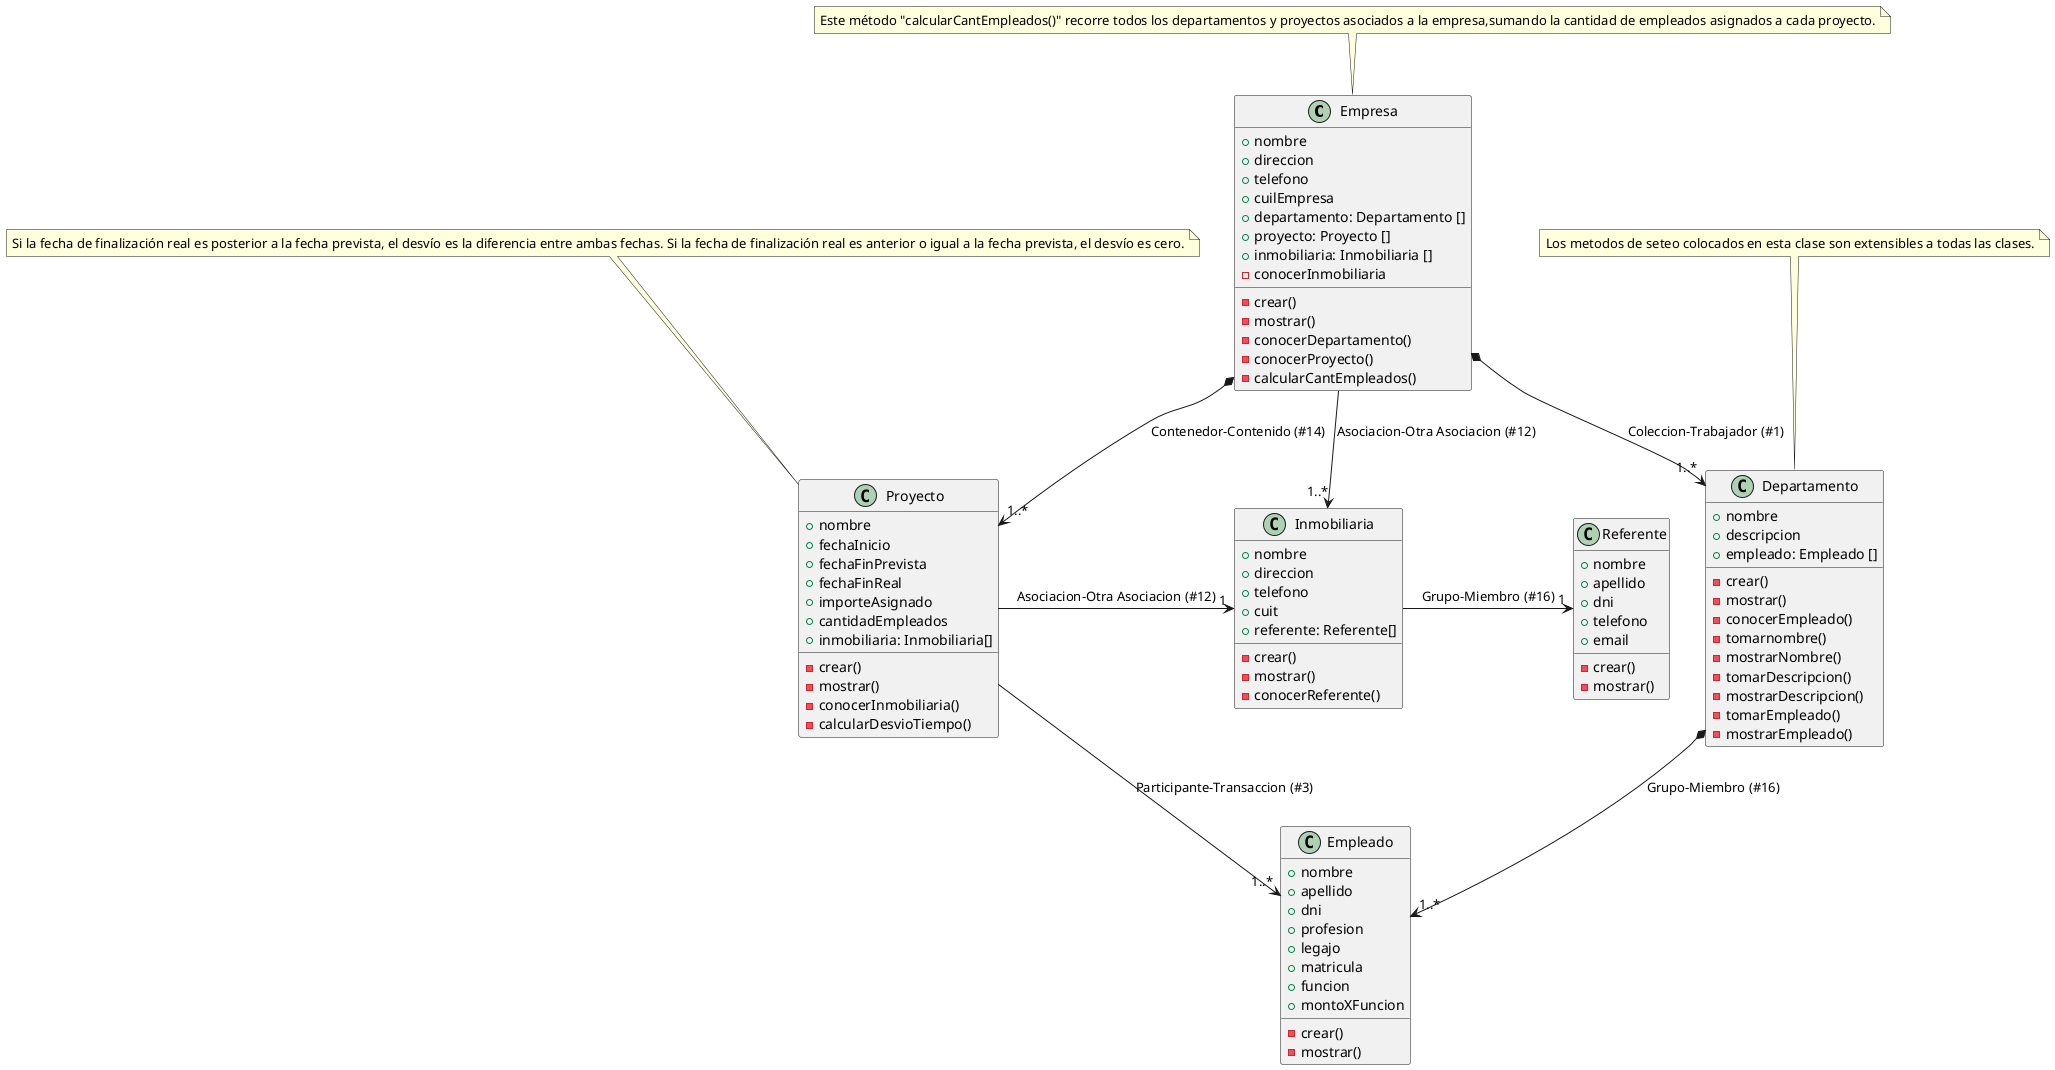 @startuml EmpresaC

/'Una empresa constructora emprende distintos proyectos de construcción de viviendas. 
En cada proyecto participan varias personas que pertenecen a diversos departamentos. La empresa asigna personal de estos departamentos a un proyecto. En un momento dado un empleado está asignado a un único proyecto. De cada empleado se conocen sus datos personales, además de su profesión u oficio, número de legajo y número de matrícula si es profesional.
Cada proyecto tiene un presupuesto con una fecha de inicio y una fecha de finalización prevista y un importe asignado. 
En cada proyecto, a cada empleado se le asigna una función a desempeñar, y se define el monto que percibirá según la función asignada. 
Cuando finaliza el proyecto, cada participante recibe su comisión acordada.
Esta empresa constructora trabaja con distintas inmobiliarias de la ciudad, las que comercializan y financian la venta de los proyectos. Un proyecto posee una sola inmobiliaria asociada. Es necesario saber quién es el referente de dicha inmobiliaria que tiene a cargo el proyecto.

El PM del proyecto desea saber:
Cuántos empleados están asignados a cada proyecto.
Si hubo desvío en el tiempo planificado de finalización del proyecto y de cuánto tiempo fué.'/

/'Empresa
Empleado
Proyecto
Departamento
Inmobiliaria
Referente'/

class "Empresa" as empresa {
    +nombre
    +direccion
    +telefono
    +cuilEmpresa
    +departamento: Departamento []
    +proyecto: Proyecto []
    +inmobiliaria: Inmobiliaria []
    -crear()
    -mostrar()
    -conocerDepartamento()
    -conocerProyecto()
    -conocerInmobiliaria
    -calcularCantEmpleados()
}
note top of empresa: Este método "calcularCantEmpleados()" recorre todos los departamentos y proyectos asociados a la empresa,sumando la cantidad de empleados asignados a cada proyecto.


class "Departamento" as departamento {
    +nombre
    +descripcion
    +empleado: Empleado []
    -crear()
    -mostrar()
    -conocerEmpleado()
    -tomarnombre()
    -mostrarNombre()
    -tomarDescripcion()
    -mostrarDescripcion()
    -tomarEmpleado()
    -mostrarEmpleado()
}
note top of departamento : Los metodos de seteo colocados en esta clase son extensibles a todas las clases.

class "Proyecto" as proyecto {
    +nombre
    +fechaInicio
    +fechaFinPrevista
    +fechaFinReal
    +importeAsignado
    +cantidadEmpleados
    +inmobiliaria: Inmobiliaria[]
    -crear()
    -mostrar()
    -conocerInmobiliaria()
    -calcularDesvioTiempo()
}
note top of proyecto:Si la fecha de finalización real es posterior a la fecha prevista, el desvío es la diferencia entre ambas fechas. Si la fecha de finalización real es anterior o igual a la fecha prevista, el desvío es cero.


class "Empleado" as empleado {
    +nombre
    +apellido
    +dni 
    +profesion 
    +legajo
    +matricula
    +funcion
    +montoXFuncion
    -crear()
    -mostrar()
}

class "Inmobiliaria" as inmobiliaria {
    +nombre
    +direccion
    +telefono
    +cuit
    +referente: Referente[]
    -crear()
    -mostrar()
    -conocerReferente()
}

class "Referente" as referente {
    +nombre
    +apellido
    +dni 
    +telefono
    +email
    -crear()
    -mostrar()
}

empresa *-->"1..*" departamento : Coleccion–Trabajador (#1)
empresa *-->"1..*" proyecto : Contenedor–Contenido (#14)
empresa ->"1..*" inmobiliaria : Asociacion–Otra Asociacion (#12)
departamento *-->"1..*" empleado : Grupo–Miembro (#16)
proyecto ->"1" inmobiliaria : Asociacion–Otra Asociacion (#12)
proyecto ->"1..*" empleado : Participante–Transaccion (#3)
inmobiliaria ->"1" referente : Grupo–Miembro (#16)
